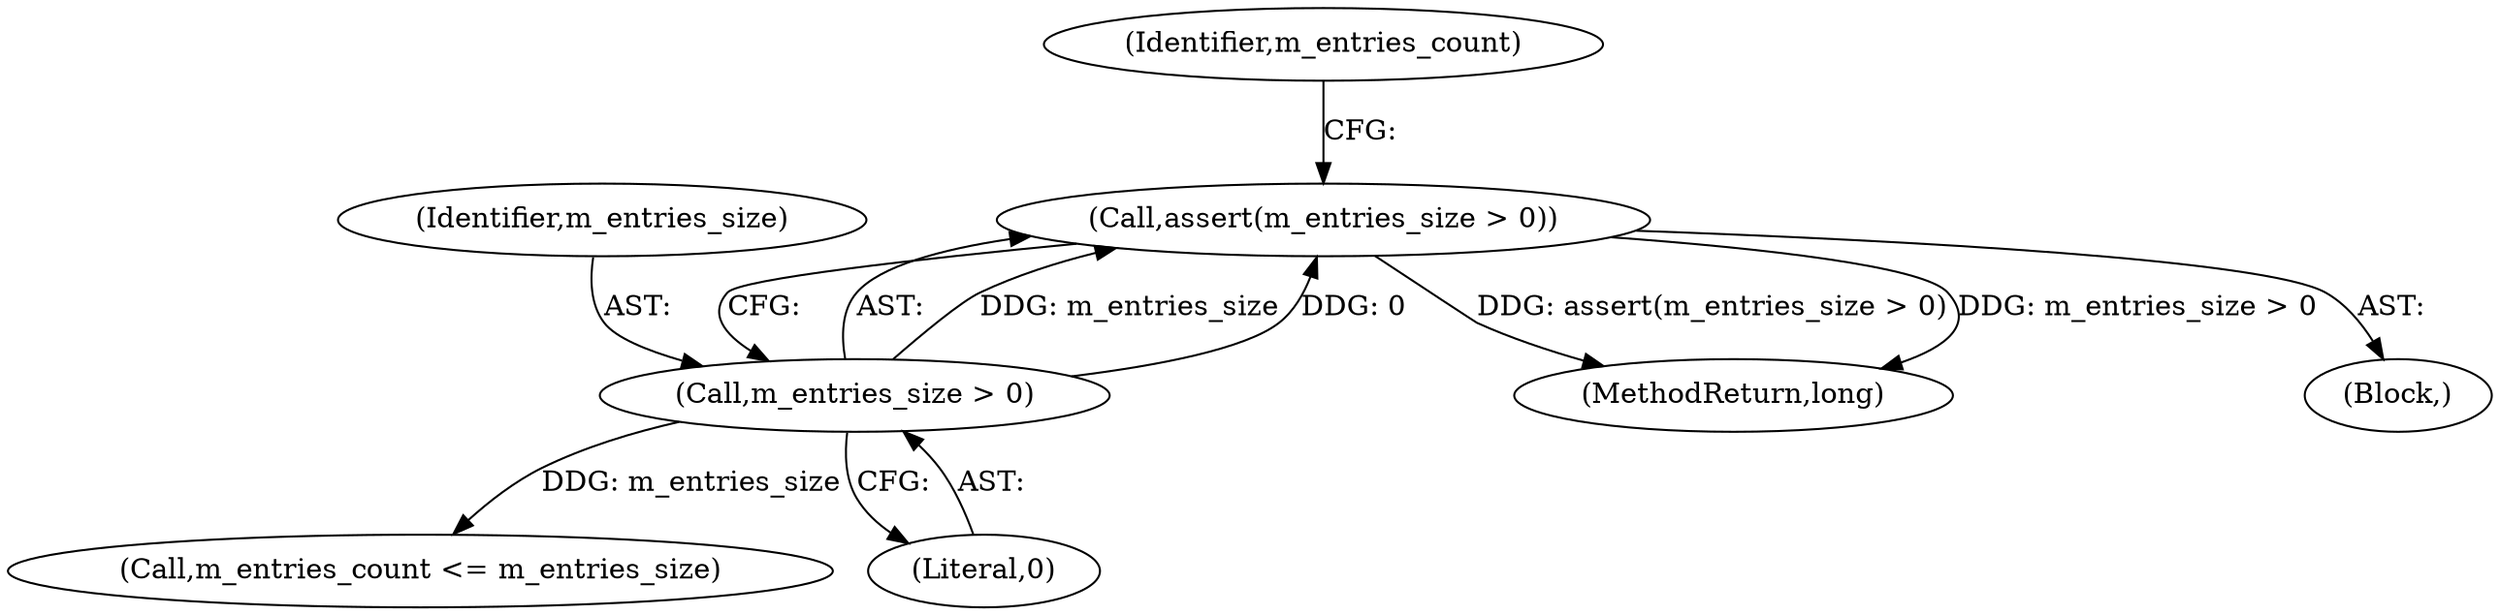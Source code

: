 digraph "1_Android_04839626ed859623901ebd3a5fd483982186b59d_76@API" {
"1000132" [label="(Call,assert(m_entries_size > 0))"];
"1000133" [label="(Call,m_entries_size > 0)"];
"1000137" [label="(Call,m_entries_count <= m_entries_size)"];
"1000134" [label="(Identifier,m_entries_size)"];
"1000109" [label="(Block,)"];
"1000174" [label="(MethodReturn,long)"];
"1000133" [label="(Call,m_entries_size > 0)"];
"1000138" [label="(Identifier,m_entries_count)"];
"1000132" [label="(Call,assert(m_entries_size > 0))"];
"1000135" [label="(Literal,0)"];
"1000132" -> "1000109"  [label="AST: "];
"1000132" -> "1000133"  [label="CFG: "];
"1000133" -> "1000132"  [label="AST: "];
"1000138" -> "1000132"  [label="CFG: "];
"1000132" -> "1000174"  [label="DDG: assert(m_entries_size > 0)"];
"1000132" -> "1000174"  [label="DDG: m_entries_size > 0"];
"1000133" -> "1000132"  [label="DDG: m_entries_size"];
"1000133" -> "1000132"  [label="DDG: 0"];
"1000133" -> "1000135"  [label="CFG: "];
"1000134" -> "1000133"  [label="AST: "];
"1000135" -> "1000133"  [label="AST: "];
"1000133" -> "1000137"  [label="DDG: m_entries_size"];
}
